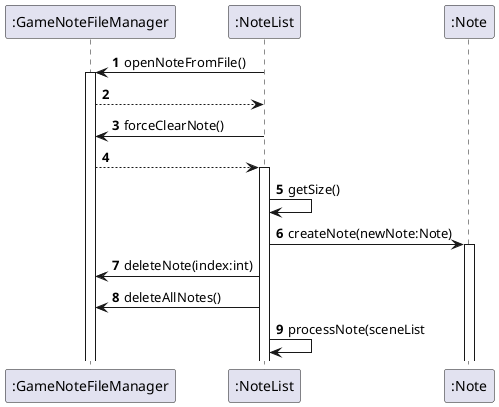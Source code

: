 @startuml
'https://plantuml.com/sequence-diagram

autonumber

":GameNoteFileManager"<-":NoteList": openNoteFromFile()
activate ":GameNoteFileManager"
":GameNoteFileManager" --> ":NoteList"
":GameNoteFileManager"<-":NoteList": forceClearNote()
":GameNoteFileManager" --> ":NoteList"
activate ":NoteList"
":NoteList" -> ":NoteList" :getSize()
":NoteList" -> ":Note":createNote(newNote:Note)
activate ":Note"
":NoteList" -> ":GameNoteFileManager":deleteNote(index:int)
":NoteList" -> ":GameNoteFileManager":deleteAllNotes()
":NoteList" -> ":NoteList": processNote(sceneList


@enduml